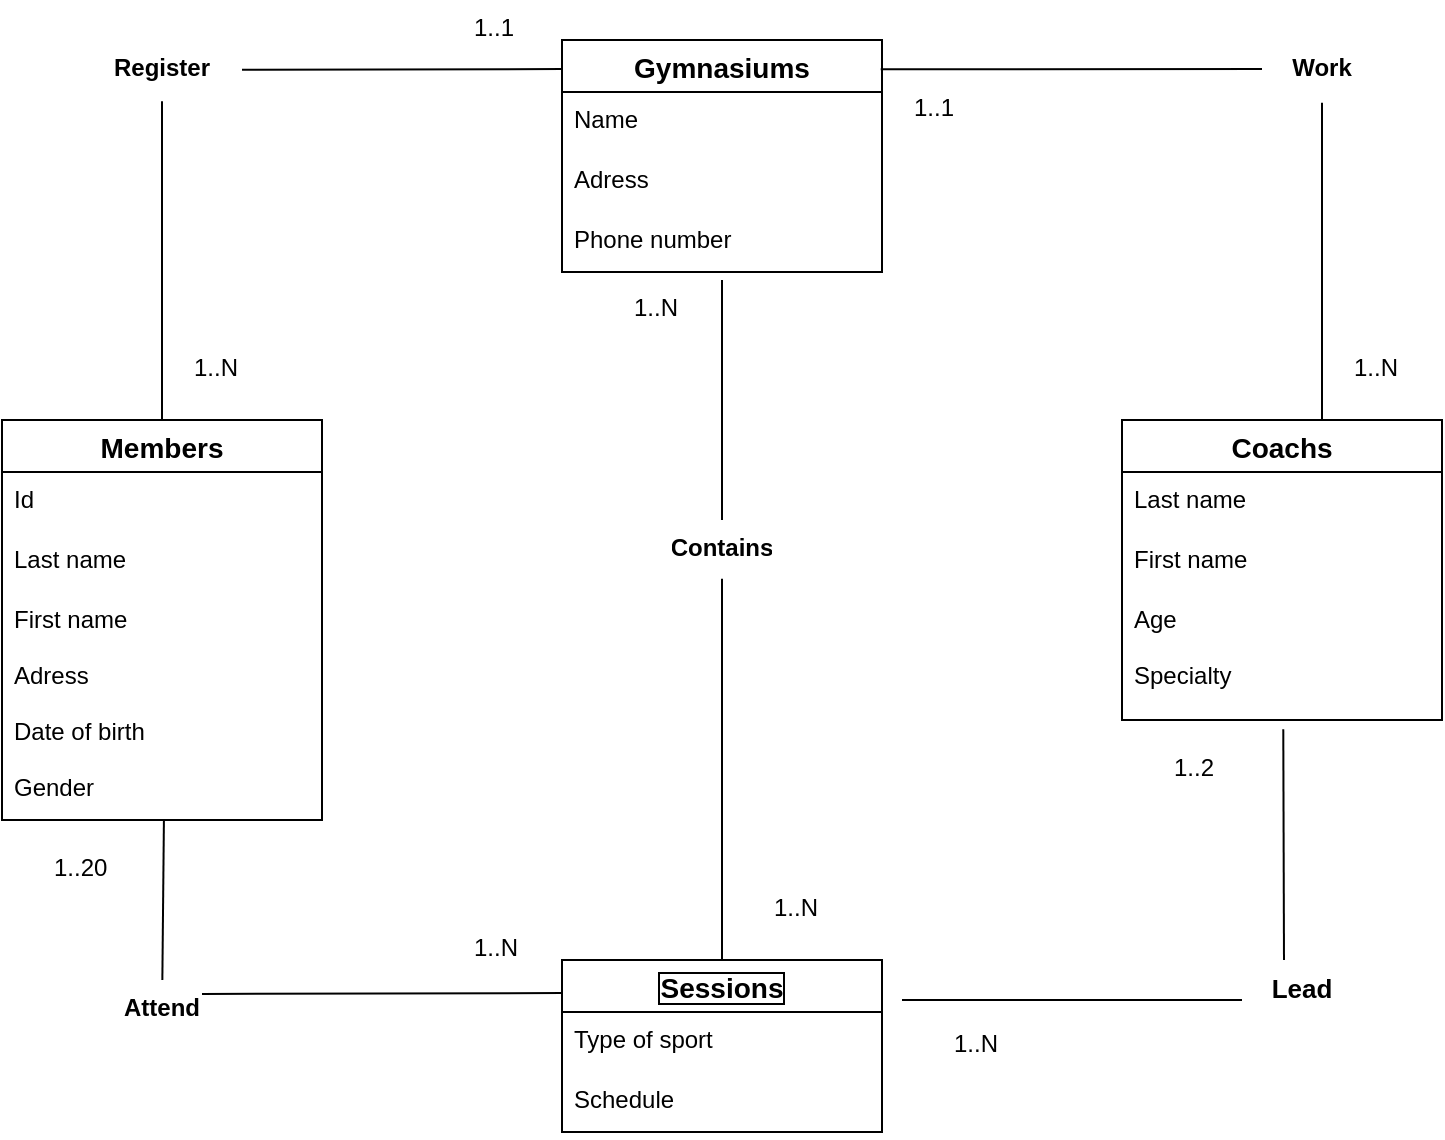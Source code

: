 <mxfile version="15.9.4" type="device"><diagram id="60aIntGTLQlV5tj-uJ9v" name="Page-1"><mxGraphModel dx="782" dy="436" grid="1" gridSize="10" guides="1" tooltips="1" connect="1" arrows="1" fold="1" page="1" pageScale="1" pageWidth="827" pageHeight="1169" math="0" shadow="0"><root><mxCell id="0"/><mxCell id="1" parent="0"/><mxCell id="hZiYndzsqWFHJjusPxRv-1" value="Gymnasiums" style="swimlane;fontStyle=1;childLayout=stackLayout;horizontal=1;startSize=26;horizontalStack=0;resizeParent=1;resizeParentMax=0;resizeLast=0;collapsible=1;marginBottom=0;align=center;fontSize=14;" vertex="1" parent="1"><mxGeometry x="320" y="50" width="160" height="116" as="geometry"/></mxCell><mxCell id="hZiYndzsqWFHJjusPxRv-2" value="Name" style="text;strokeColor=none;fillColor=none;spacingLeft=4;spacingRight=4;overflow=hidden;rotatable=0;points=[[0,0.5],[1,0.5]];portConstraint=eastwest;fontSize=12;" vertex="1" parent="hZiYndzsqWFHJjusPxRv-1"><mxGeometry y="26" width="160" height="30" as="geometry"/></mxCell><mxCell id="hZiYndzsqWFHJjusPxRv-3" value="Adress" style="text;strokeColor=none;fillColor=none;spacingLeft=4;spacingRight=4;overflow=hidden;rotatable=0;points=[[0,0.5],[1,0.5]];portConstraint=eastwest;fontSize=12;" vertex="1" parent="hZiYndzsqWFHJjusPxRv-1"><mxGeometry y="56" width="160" height="30" as="geometry"/></mxCell><mxCell id="hZiYndzsqWFHJjusPxRv-4" value="Phone number" style="text;strokeColor=none;fillColor=none;spacingLeft=4;spacingRight=4;overflow=hidden;rotatable=0;points=[[0,0.5],[1,0.5]];portConstraint=eastwest;fontSize=12;" vertex="1" parent="hZiYndzsqWFHJjusPxRv-1"><mxGeometry y="86" width="160" height="30" as="geometry"/></mxCell><mxCell id="hZiYndzsqWFHJjusPxRv-5" value="Sessions" style="swimlane;fontStyle=1;childLayout=stackLayout;horizontal=1;startSize=26;horizontalStack=0;resizeParent=1;resizeParentMax=0;resizeLast=0;collapsible=1;marginBottom=0;align=center;fontSize=14;labelBackgroundColor=default;labelBorderColor=default;" vertex="1" parent="1"><mxGeometry x="320" y="510" width="160" height="86" as="geometry"/></mxCell><mxCell id="hZiYndzsqWFHJjusPxRv-6" value="Type of sport" style="text;strokeColor=none;fillColor=none;spacingLeft=4;spacingRight=4;overflow=hidden;rotatable=0;points=[[0,0.5],[1,0.5]];portConstraint=eastwest;fontSize=12;" vertex="1" parent="hZiYndzsqWFHJjusPxRv-5"><mxGeometry y="26" width="160" height="30" as="geometry"/></mxCell><mxCell id="hZiYndzsqWFHJjusPxRv-7" value="Schedule" style="text;strokeColor=none;fillColor=none;spacingLeft=4;spacingRight=4;overflow=hidden;rotatable=0;points=[[0,0.5],[1,0.5]];portConstraint=eastwest;fontSize=12;" vertex="1" parent="hZiYndzsqWFHJjusPxRv-5"><mxGeometry y="56" width="160" height="30" as="geometry"/></mxCell><mxCell id="hZiYndzsqWFHJjusPxRv-9" value="Members" style="swimlane;fontStyle=1;childLayout=stackLayout;horizontal=1;startSize=26;horizontalStack=0;resizeParent=1;resizeParentMax=0;resizeLast=0;collapsible=1;marginBottom=0;align=center;fontSize=14;" vertex="1" parent="1"><mxGeometry x="40" y="240" width="160" height="200" as="geometry"/></mxCell><mxCell id="hZiYndzsqWFHJjusPxRv-10" value="Id&#10;&#10;" style="text;strokeColor=none;fillColor=none;spacingLeft=4;spacingRight=4;overflow=hidden;rotatable=0;points=[[0,0.5],[1,0.5]];portConstraint=eastwest;fontSize=12;" vertex="1" parent="hZiYndzsqWFHJjusPxRv-9"><mxGeometry y="26" width="160" height="30" as="geometry"/></mxCell><mxCell id="hZiYndzsqWFHJjusPxRv-11" value="Last name" style="text;strokeColor=none;fillColor=none;spacingLeft=4;spacingRight=4;overflow=hidden;rotatable=0;points=[[0,0.5],[1,0.5]];portConstraint=eastwest;fontSize=12;" vertex="1" parent="hZiYndzsqWFHJjusPxRv-9"><mxGeometry y="56" width="160" height="30" as="geometry"/></mxCell><mxCell id="hZiYndzsqWFHJjusPxRv-12" value="First name&#10;&#10;Adress&#10;&#10;Date of birth&#10;&#10;Gender" style="text;strokeColor=none;fillColor=none;spacingLeft=4;spacingRight=4;overflow=hidden;rotatable=0;points=[[0,0.5],[1,0.5]];portConstraint=eastwest;fontSize=12;" vertex="1" parent="hZiYndzsqWFHJjusPxRv-9"><mxGeometry y="86" width="160" height="114" as="geometry"/></mxCell><mxCell id="hZiYndzsqWFHJjusPxRv-13" value="Coachs" style="swimlane;fontStyle=1;childLayout=stackLayout;horizontal=1;startSize=26;horizontalStack=0;resizeParent=1;resizeParentMax=0;resizeLast=0;collapsible=1;marginBottom=0;align=center;fontSize=14;" vertex="1" parent="1"><mxGeometry x="600" y="240" width="160" height="150" as="geometry"/></mxCell><mxCell id="hZiYndzsqWFHJjusPxRv-14" value="Last name" style="text;strokeColor=none;fillColor=none;spacingLeft=4;spacingRight=4;overflow=hidden;rotatable=0;points=[[0,0.5],[1,0.5]];portConstraint=eastwest;fontSize=12;" vertex="1" parent="hZiYndzsqWFHJjusPxRv-13"><mxGeometry y="26" width="160" height="30" as="geometry"/></mxCell><mxCell id="hZiYndzsqWFHJjusPxRv-15" value="First name" style="text;strokeColor=none;fillColor=none;spacingLeft=4;spacingRight=4;overflow=hidden;rotatable=0;points=[[0,0.5],[1,0.5]];portConstraint=eastwest;fontSize=12;" vertex="1" parent="hZiYndzsqWFHJjusPxRv-13"><mxGeometry y="56" width="160" height="30" as="geometry"/></mxCell><mxCell id="hZiYndzsqWFHJjusPxRv-16" value="Age&#10;&#10;Specialty" style="text;strokeColor=none;fillColor=none;spacingLeft=4;spacingRight=4;overflow=hidden;rotatable=0;points=[[0,0.5],[1,0.5]];portConstraint=eastwest;fontSize=12;" vertex="1" parent="hZiYndzsqWFHJjusPxRv-13"><mxGeometry y="86" width="160" height="64" as="geometry"/></mxCell><mxCell id="hZiYndzsqWFHJjusPxRv-17" value="Register" style="text;strokeColor=none;fillColor=none;spacingLeft=4;spacingRight=4;overflow=hidden;rotatable=0;points=[[0,0.5],[1,0.5]];portConstraint=eastwest;fontSize=12;fontStyle=1;align=center;" vertex="1" parent="1"><mxGeometry x="80" y="50" width="80" height="30" as="geometry"/></mxCell><mxCell id="hZiYndzsqWFHJjusPxRv-18" value="Work" style="text;strokeColor=none;fillColor=none;spacingLeft=4;spacingRight=4;overflow=hidden;rotatable=0;points=[[0,0.5],[1,0.5]];portConstraint=eastwest;fontSize=12;fontStyle=1;align=center;" vertex="1" parent="1"><mxGeometry x="680" y="50" width="40" height="30" as="geometry"/></mxCell><mxCell id="hZiYndzsqWFHJjusPxRv-19" value="Contains" style="text;strokeColor=none;fillColor=none;spacingLeft=4;spacingRight=4;overflow=hidden;rotatable=0;points=[[0,0.5],[1,0.5]];portConstraint=eastwest;fontSize=12;align=center;fontStyle=1" vertex="1" parent="1"><mxGeometry x="370" y="290" width="60" height="30" as="geometry"/></mxCell><mxCell id="hZiYndzsqWFHJjusPxRv-20" value="Attend" style="text;strokeColor=none;fillColor=none;spacingLeft=4;spacingRight=4;overflow=hidden;rotatable=0;points=[[0,0.5],[1,0.5]];portConstraint=eastwest;fontSize=12;fontStyle=1;align=center;" vertex="1" parent="1"><mxGeometry x="95" y="520" width="50" height="34" as="geometry"/></mxCell><mxCell id="hZiYndzsqWFHJjusPxRv-21" value="Lead" style="text;strokeColor=none;fillColor=none;spacingLeft=4;spacingRight=4;overflow=hidden;rotatable=0;points=[[0,0.5],[1,0.5]];portConstraint=eastwest;fontSize=13;align=center;fontStyle=1" vertex="1" parent="1"><mxGeometry x="670" y="510" width="40" height="30" as="geometry"/></mxCell><mxCell id="hZiYndzsqWFHJjusPxRv-43" value="" style="endArrow=none;html=1;rounded=0;" edge="1" parent="1"><mxGeometry relative="1" as="geometry"><mxPoint x="400" y="170" as="sourcePoint"/><mxPoint x="400" y="290" as="targetPoint"/></mxGeometry></mxCell><mxCell id="hZiYndzsqWFHJjusPxRv-44" value="" style="endArrow=none;html=1;rounded=0;entryX=0.5;entryY=0;entryDx=0;entryDy=0;exitX=0.5;exitY=0.978;exitDx=0;exitDy=0;exitPerimeter=0;" edge="1" parent="1" source="hZiYndzsqWFHJjusPxRv-19" target="hZiYndzsqWFHJjusPxRv-5"><mxGeometry relative="1" as="geometry"><mxPoint x="320" y="370" as="sourcePoint"/><mxPoint x="480" y="370" as="targetPoint"/></mxGeometry></mxCell><mxCell id="hZiYndzsqWFHJjusPxRv-45" value="" style="endArrow=none;html=1;rounded=0;exitX=0.5;exitY=1.044;exitDx=0;exitDy=0;exitPerimeter=0;" edge="1" parent="1" source="hZiYndzsqWFHJjusPxRv-18"><mxGeometry relative="1" as="geometry"><mxPoint x="610" y="190" as="sourcePoint"/><mxPoint x="700" y="240" as="targetPoint"/></mxGeometry></mxCell><mxCell id="hZiYndzsqWFHJjusPxRv-46" value="" style="endArrow=none;html=1;rounded=0;exitX=0.5;exitY=1.022;exitDx=0;exitDy=0;exitPerimeter=0;entryX=0.5;entryY=0;entryDx=0;entryDy=0;" edge="1" parent="1" source="hZiYndzsqWFHJjusPxRv-17" target="hZiYndzsqWFHJjusPxRv-9"><mxGeometry relative="1" as="geometry"><mxPoint x="90" y="150" as="sourcePoint"/><mxPoint x="250" y="150" as="targetPoint"/></mxGeometry></mxCell><mxCell id="hZiYndzsqWFHJjusPxRv-47" value="" style="endArrow=none;html=1;rounded=0;" edge="1" parent="1" source="hZiYndzsqWFHJjusPxRv-17"><mxGeometry relative="1" as="geometry"><mxPoint x="160" y="64.5" as="sourcePoint"/><mxPoint x="320" y="64.5" as="targetPoint"/></mxGeometry></mxCell><mxCell id="hZiYndzsqWFHJjusPxRv-48" style="edgeStyle=orthogonalEdgeStyle;rounded=0;orthogonalLoop=1;jettySize=auto;html=1;exitX=1;exitY=0.5;exitDx=0;exitDy=0;" edge="1" parent="1" source="hZiYndzsqWFHJjusPxRv-17" target="hZiYndzsqWFHJjusPxRv-17"><mxGeometry relative="1" as="geometry"/></mxCell><mxCell id="hZiYndzsqWFHJjusPxRv-49" value="" style="endArrow=none;html=1;rounded=0;exitX=0.996;exitY=0.126;exitDx=0;exitDy=0;exitPerimeter=0;" edge="1" parent="1" source="hZiYndzsqWFHJjusPxRv-1"><mxGeometry relative="1" as="geometry"><mxPoint x="510" y="64.5" as="sourcePoint"/><mxPoint x="670" y="64.5" as="targetPoint"/><Array as="points"/></mxGeometry></mxCell><mxCell id="hZiYndzsqWFHJjusPxRv-50" value="" style="endArrow=none;html=1;rounded=0;" edge="1" parent="1"><mxGeometry relative="1" as="geometry"><mxPoint x="490" y="530" as="sourcePoint"/><mxPoint x="660" y="530" as="targetPoint"/></mxGeometry></mxCell><mxCell id="hZiYndzsqWFHJjusPxRv-51" value="" style="endArrow=none;html=1;rounded=0;fontSize=13;" edge="1" parent="1"><mxGeometry relative="1" as="geometry"><mxPoint x="140" y="527" as="sourcePoint"/><mxPoint x="320" y="526.5" as="targetPoint"/></mxGeometry></mxCell><mxCell id="hZiYndzsqWFHJjusPxRv-52" value="" style="endArrow=none;html=1;rounded=0;fontSize=13;exitX=0.506;exitY=1;exitDx=0;exitDy=0;exitPerimeter=0;" edge="1" parent="1" source="hZiYndzsqWFHJjusPxRv-12" target="hZiYndzsqWFHJjusPxRv-20"><mxGeometry relative="1" as="geometry"><mxPoint x="90" y="480" as="sourcePoint"/><mxPoint x="121" y="510" as="targetPoint"/></mxGeometry></mxCell><mxCell id="hZiYndzsqWFHJjusPxRv-53" value="" style="endArrow=none;html=1;rounded=0;fontSize=13;exitX=0.504;exitY=1.073;exitDx=0;exitDy=0;exitPerimeter=0;" edge="1" parent="1" source="hZiYndzsqWFHJjusPxRv-16"><mxGeometry relative="1" as="geometry"><mxPoint x="600" y="460" as="sourcePoint"/><mxPoint x="681" y="510" as="targetPoint"/></mxGeometry></mxCell><mxCell id="hZiYndzsqWFHJjusPxRv-54" value="1..1" style="text;strokeColor=none;fillColor=none;spacingLeft=4;spacingRight=4;overflow=hidden;rotatable=0;points=[[0,0.5],[1,0.5]];portConstraint=eastwest;fontSize=12;" vertex="1" parent="1"><mxGeometry x="270" y="30" width="40" height="30" as="geometry"/></mxCell><mxCell id="hZiYndzsqWFHJjusPxRv-55" value="1..1" style="text;strokeColor=none;fillColor=none;spacingLeft=4;spacingRight=4;overflow=hidden;rotatable=0;points=[[0,0.5],[1,0.5]];portConstraint=eastwest;fontSize=12;" vertex="1" parent="1"><mxGeometry x="490" y="70" width="40" height="30" as="geometry"/></mxCell><mxCell id="hZiYndzsqWFHJjusPxRv-56" value="1..N" style="text;strokeColor=none;fillColor=none;spacingLeft=4;spacingRight=4;overflow=hidden;rotatable=0;points=[[0,0.5],[1,0.5]];portConstraint=eastwest;fontSize=12;" vertex="1" parent="1"><mxGeometry x="710" y="200" width="40" height="30" as="geometry"/></mxCell><mxCell id="hZiYndzsqWFHJjusPxRv-57" value="1..N" style="text;strokeColor=none;fillColor=none;spacingLeft=4;spacingRight=4;overflow=hidden;rotatable=0;points=[[0,0.5],[1,0.5]];portConstraint=eastwest;fontSize=12;" vertex="1" parent="1"><mxGeometry x="350" y="170" width="40" height="30" as="geometry"/></mxCell><mxCell id="hZiYndzsqWFHJjusPxRv-58" value="1..N" style="text;strokeColor=none;fillColor=none;spacingLeft=4;spacingRight=4;overflow=hidden;rotatable=0;points=[[0,0.5],[1,0.5]];portConstraint=eastwest;fontSize=12;" vertex="1" parent="1"><mxGeometry x="130" y="200" width="40" height="30" as="geometry"/></mxCell><mxCell id="hZiYndzsqWFHJjusPxRv-59" value="1..20" style="text;strokeColor=none;fillColor=none;spacingLeft=4;spacingRight=4;overflow=hidden;rotatable=0;points=[[0,0.5],[1,0.5]];portConstraint=eastwest;fontSize=12;" vertex="1" parent="1"><mxGeometry x="60" y="450" width="40" height="30" as="geometry"/></mxCell><mxCell id="hZiYndzsqWFHJjusPxRv-60" value="1..2" style="text;strokeColor=none;fillColor=none;spacingLeft=4;spacingRight=4;overflow=hidden;rotatable=0;points=[[0,0.5],[1,0.5]];portConstraint=eastwest;fontSize=12;" vertex="1" parent="1"><mxGeometry x="620" y="400" width="40" height="30" as="geometry"/></mxCell><mxCell id="hZiYndzsqWFHJjusPxRv-61" value="1..N" style="text;strokeColor=none;fillColor=none;spacingLeft=4;spacingRight=4;overflow=hidden;rotatable=0;points=[[0,0.5],[1,0.5]];portConstraint=eastwest;fontSize=12;" vertex="1" parent="1"><mxGeometry x="510" y="538" width="40" height="30" as="geometry"/></mxCell><mxCell id="hZiYndzsqWFHJjusPxRv-62" value="1..N" style="text;strokeColor=none;fillColor=none;spacingLeft=4;spacingRight=4;overflow=hidden;rotatable=0;points=[[0,0.5],[1,0.5]];portConstraint=eastwest;fontSize=12;" vertex="1" parent="1"><mxGeometry x="420" y="470" width="40" height="30" as="geometry"/></mxCell><mxCell id="hZiYndzsqWFHJjusPxRv-63" value="1..N" style="text;strokeColor=none;fillColor=none;spacingLeft=4;spacingRight=4;overflow=hidden;rotatable=0;points=[[0,0.5],[1,0.5]];portConstraint=eastwest;fontSize=12;" vertex="1" parent="1"><mxGeometry x="270" y="490" width="40" height="30" as="geometry"/></mxCell></root></mxGraphModel></diagram></mxfile>